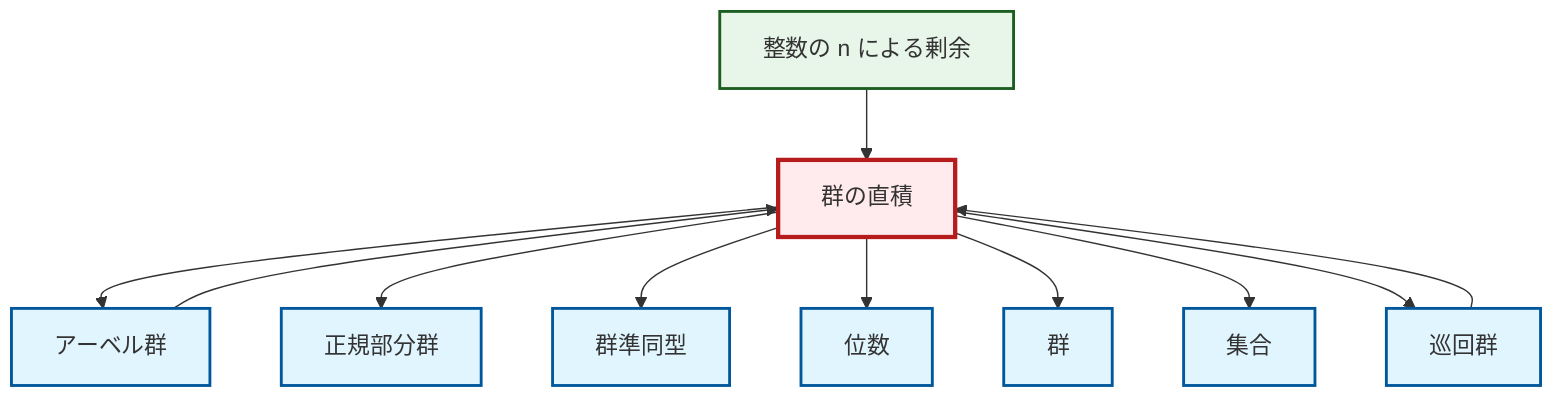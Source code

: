 graph TD
    classDef definition fill:#e1f5fe,stroke:#01579b,stroke-width:2px
    classDef theorem fill:#f3e5f5,stroke:#4a148c,stroke-width:2px
    classDef axiom fill:#fff3e0,stroke:#e65100,stroke-width:2px
    classDef example fill:#e8f5e9,stroke:#1b5e20,stroke-width:2px
    classDef current fill:#ffebee,stroke:#b71c1c,stroke-width:3px
    def-group["群"]:::definition
    def-direct-product["群の直積"]:::definition
    def-abelian-group["アーベル群"]:::definition
    ex-quotient-integers-mod-n["整数の n による剰余"]:::example
    def-normal-subgroup["正規部分群"]:::definition
    def-cyclic-group["巡回群"]:::definition
    def-order["位数"]:::definition
    def-set["集合"]:::definition
    def-homomorphism["群準同型"]:::definition
    def-direct-product --> def-abelian-group
    def-cyclic-group --> def-direct-product
    ex-quotient-integers-mod-n --> def-direct-product
    def-direct-product --> def-normal-subgroup
    def-direct-product --> def-homomorphism
    def-direct-product --> def-order
    def-direct-product --> def-group
    def-direct-product --> def-set
    def-direct-product --> def-cyclic-group
    def-abelian-group --> def-direct-product
    class def-direct-product current